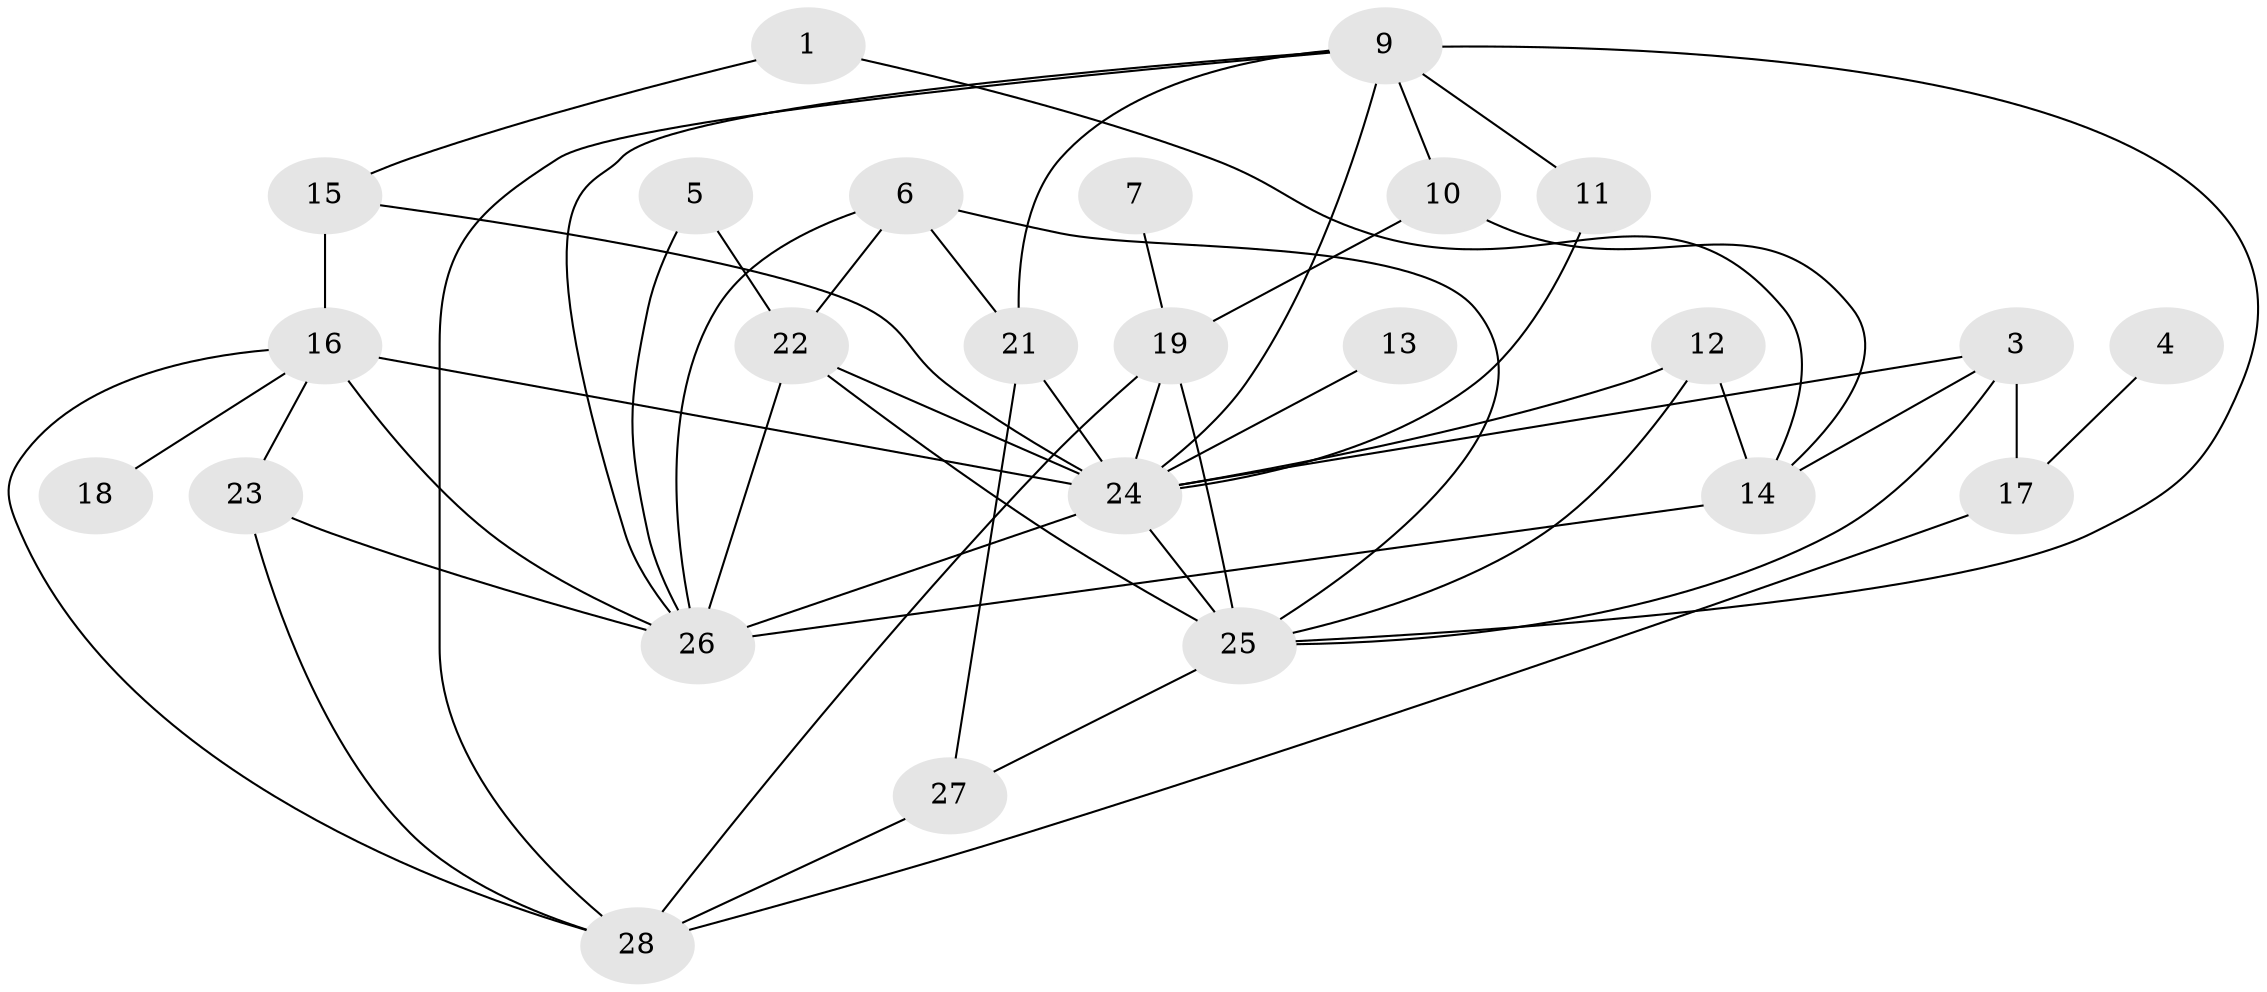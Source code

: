 // original degree distribution, {1: 0.19642857142857142, 2: 0.125, 3: 0.19642857142857142, 5: 0.125, 4: 0.16071428571428573, 6: 0.125, 0: 0.05357142857142857, 9: 0.017857142857142856}
// Generated by graph-tools (version 1.1) at 2025/25/03/09/25 03:25:23]
// undirected, 25 vertices, 51 edges
graph export_dot {
graph [start="1"]
  node [color=gray90,style=filled];
  1;
  3;
  4;
  5;
  6;
  7;
  9;
  10;
  11;
  12;
  13;
  14;
  15;
  16;
  17;
  18;
  19;
  21;
  22;
  23;
  24;
  25;
  26;
  27;
  28;
  1 -- 14 [weight=1.0];
  1 -- 15 [weight=1.0];
  3 -- 14 [weight=1.0];
  3 -- 17 [weight=1.0];
  3 -- 24 [weight=1.0];
  3 -- 25 [weight=1.0];
  4 -- 17 [weight=1.0];
  5 -- 22 [weight=1.0];
  5 -- 26 [weight=1.0];
  6 -- 21 [weight=3.0];
  6 -- 22 [weight=1.0];
  6 -- 25 [weight=1.0];
  6 -- 26 [weight=1.0];
  7 -- 19 [weight=1.0];
  9 -- 10 [weight=2.0];
  9 -- 11 [weight=1.0];
  9 -- 21 [weight=1.0];
  9 -- 24 [weight=1.0];
  9 -- 25 [weight=1.0];
  9 -- 26 [weight=1.0];
  9 -- 28 [weight=1.0];
  10 -- 14 [weight=1.0];
  10 -- 19 [weight=1.0];
  11 -- 24 [weight=1.0];
  12 -- 14 [weight=1.0];
  12 -- 24 [weight=1.0];
  12 -- 25 [weight=1.0];
  13 -- 24 [weight=1.0];
  14 -- 26 [weight=2.0];
  15 -- 16 [weight=1.0];
  15 -- 24 [weight=1.0];
  16 -- 18 [weight=1.0];
  16 -- 23 [weight=1.0];
  16 -- 24 [weight=1.0];
  16 -- 26 [weight=3.0];
  16 -- 28 [weight=1.0];
  17 -- 28 [weight=1.0];
  19 -- 24 [weight=1.0];
  19 -- 25 [weight=1.0];
  19 -- 28 [weight=1.0];
  21 -- 24 [weight=1.0];
  21 -- 27 [weight=1.0];
  22 -- 24 [weight=1.0];
  22 -- 25 [weight=2.0];
  22 -- 26 [weight=1.0];
  23 -- 26 [weight=1.0];
  23 -- 28 [weight=1.0];
  24 -- 25 [weight=1.0];
  24 -- 26 [weight=4.0];
  25 -- 27 [weight=1.0];
  27 -- 28 [weight=1.0];
}
